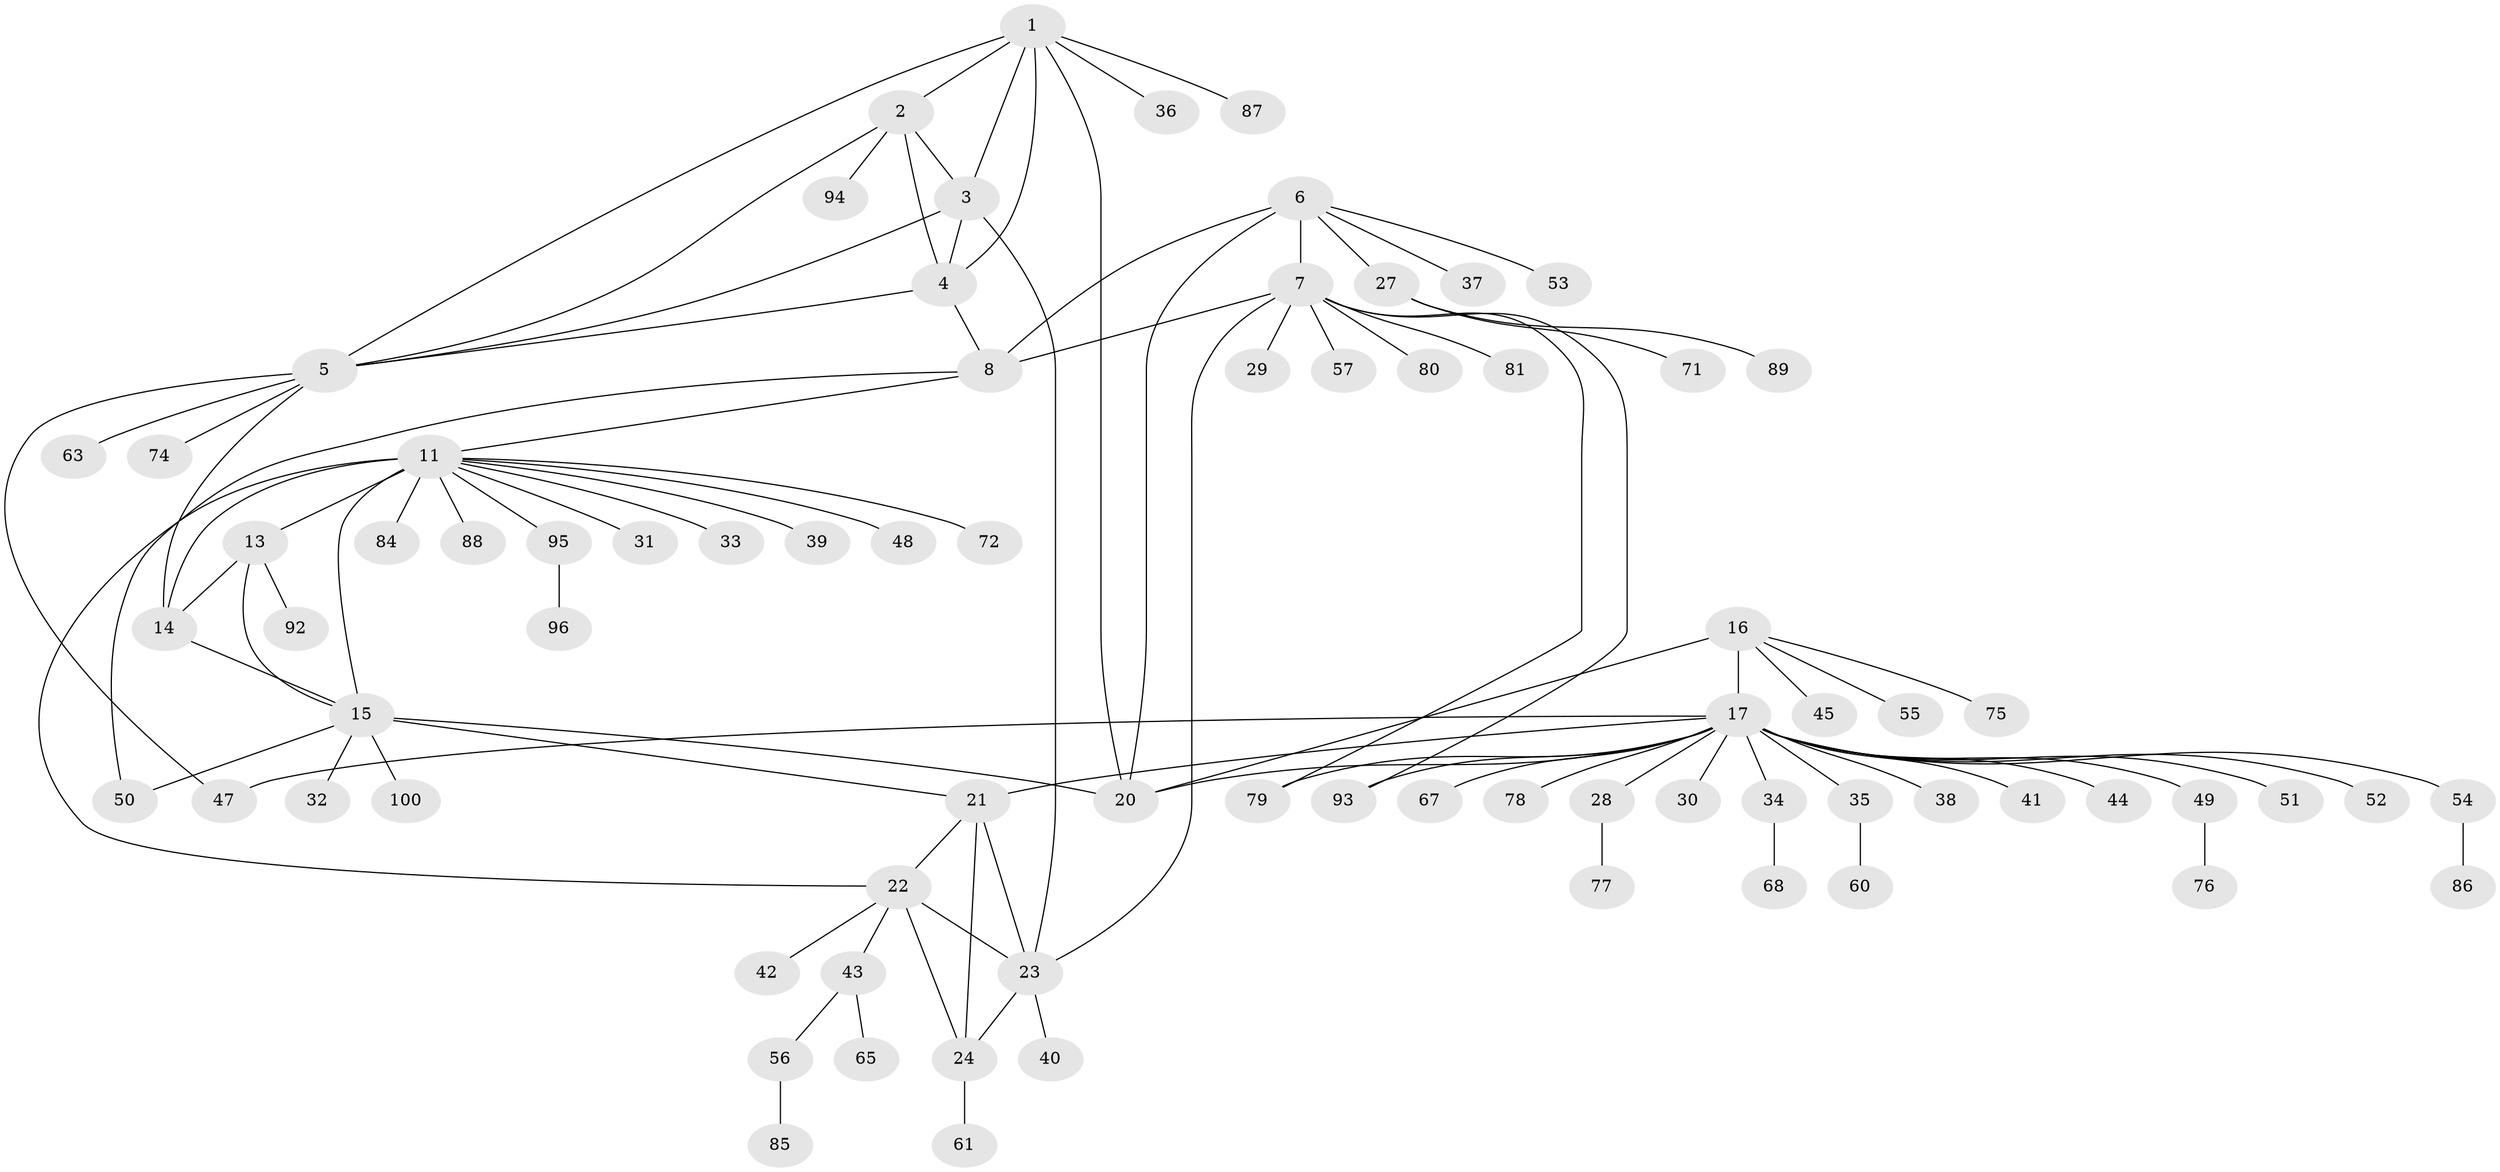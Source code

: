// Generated by graph-tools (version 1.1) at 2025/52/02/27/25 19:52:19]
// undirected, 77 vertices, 101 edges
graph export_dot {
graph [start="1"]
  node [color=gray90,style=filled];
  1 [super="+73"];
  2 [super="+62"];
  3;
  4 [super="+99"];
  5 [super="+66"];
  6 [super="+10"];
  7 [super="+9"];
  8;
  11 [super="+12"];
  13;
  14;
  15 [super="+46"];
  16 [super="+19"];
  17 [super="+18"];
  20;
  21 [super="+26"];
  22 [super="+97"];
  23 [super="+25"];
  24 [super="+58"];
  27 [super="+82"];
  28;
  29;
  30;
  31;
  32;
  33;
  34;
  35;
  36 [super="+91"];
  37;
  38 [super="+90"];
  39;
  40;
  41;
  42;
  43 [super="+64"];
  44;
  45;
  47 [super="+69"];
  48;
  49;
  50;
  51;
  52 [super="+70"];
  53;
  54 [super="+59"];
  55;
  56;
  57;
  60;
  61;
  63;
  65;
  67 [super="+98"];
  68;
  71;
  72;
  74 [super="+83"];
  75;
  76;
  77;
  78;
  79;
  80;
  81;
  84;
  85;
  86;
  87;
  88;
  89;
  92;
  93;
  94;
  95;
  96;
  100;
  1 -- 2;
  1 -- 3;
  1 -- 4;
  1 -- 5;
  1 -- 20;
  1 -- 36;
  1 -- 87;
  2 -- 3;
  2 -- 4;
  2 -- 5;
  2 -- 94;
  3 -- 4;
  3 -- 5;
  3 -- 23;
  4 -- 5;
  4 -- 8;
  5 -- 14;
  5 -- 47;
  5 -- 63;
  5 -- 74;
  6 -- 7 [weight=4];
  6 -- 8 [weight=2];
  6 -- 20;
  6 -- 27;
  6 -- 53;
  6 -- 37;
  7 -- 8 [weight=2];
  7 -- 57;
  7 -- 80;
  7 -- 81;
  7 -- 79;
  7 -- 93;
  7 -- 29;
  7 -- 23;
  8 -- 11;
  8 -- 50;
  11 -- 13 [weight=2];
  11 -- 14 [weight=2];
  11 -- 15 [weight=2];
  11 -- 22;
  11 -- 33;
  11 -- 39;
  11 -- 72;
  11 -- 48;
  11 -- 84;
  11 -- 88;
  11 -- 31;
  11 -- 95;
  13 -- 14;
  13 -- 15;
  13 -- 92;
  14 -- 15;
  15 -- 20;
  15 -- 32;
  15 -- 50;
  15 -- 100;
  15 -- 21;
  16 -- 17 [weight=4];
  16 -- 20 [weight=2];
  16 -- 55;
  16 -- 75;
  16 -- 45;
  17 -- 20 [weight=2];
  17 -- 21;
  17 -- 28;
  17 -- 30;
  17 -- 35;
  17 -- 38;
  17 -- 41;
  17 -- 44;
  17 -- 47;
  17 -- 49;
  17 -- 51;
  17 -- 67;
  17 -- 78;
  17 -- 79;
  17 -- 93;
  17 -- 34;
  17 -- 52;
  17 -- 54;
  21 -- 22;
  21 -- 23 [weight=2];
  21 -- 24;
  22 -- 23 [weight=2];
  22 -- 24;
  22 -- 42;
  22 -- 43;
  23 -- 24 [weight=2];
  23 -- 40;
  24 -- 61;
  27 -- 71;
  27 -- 89;
  28 -- 77;
  34 -- 68;
  35 -- 60;
  43 -- 56;
  43 -- 65;
  49 -- 76;
  54 -- 86;
  56 -- 85;
  95 -- 96;
}

